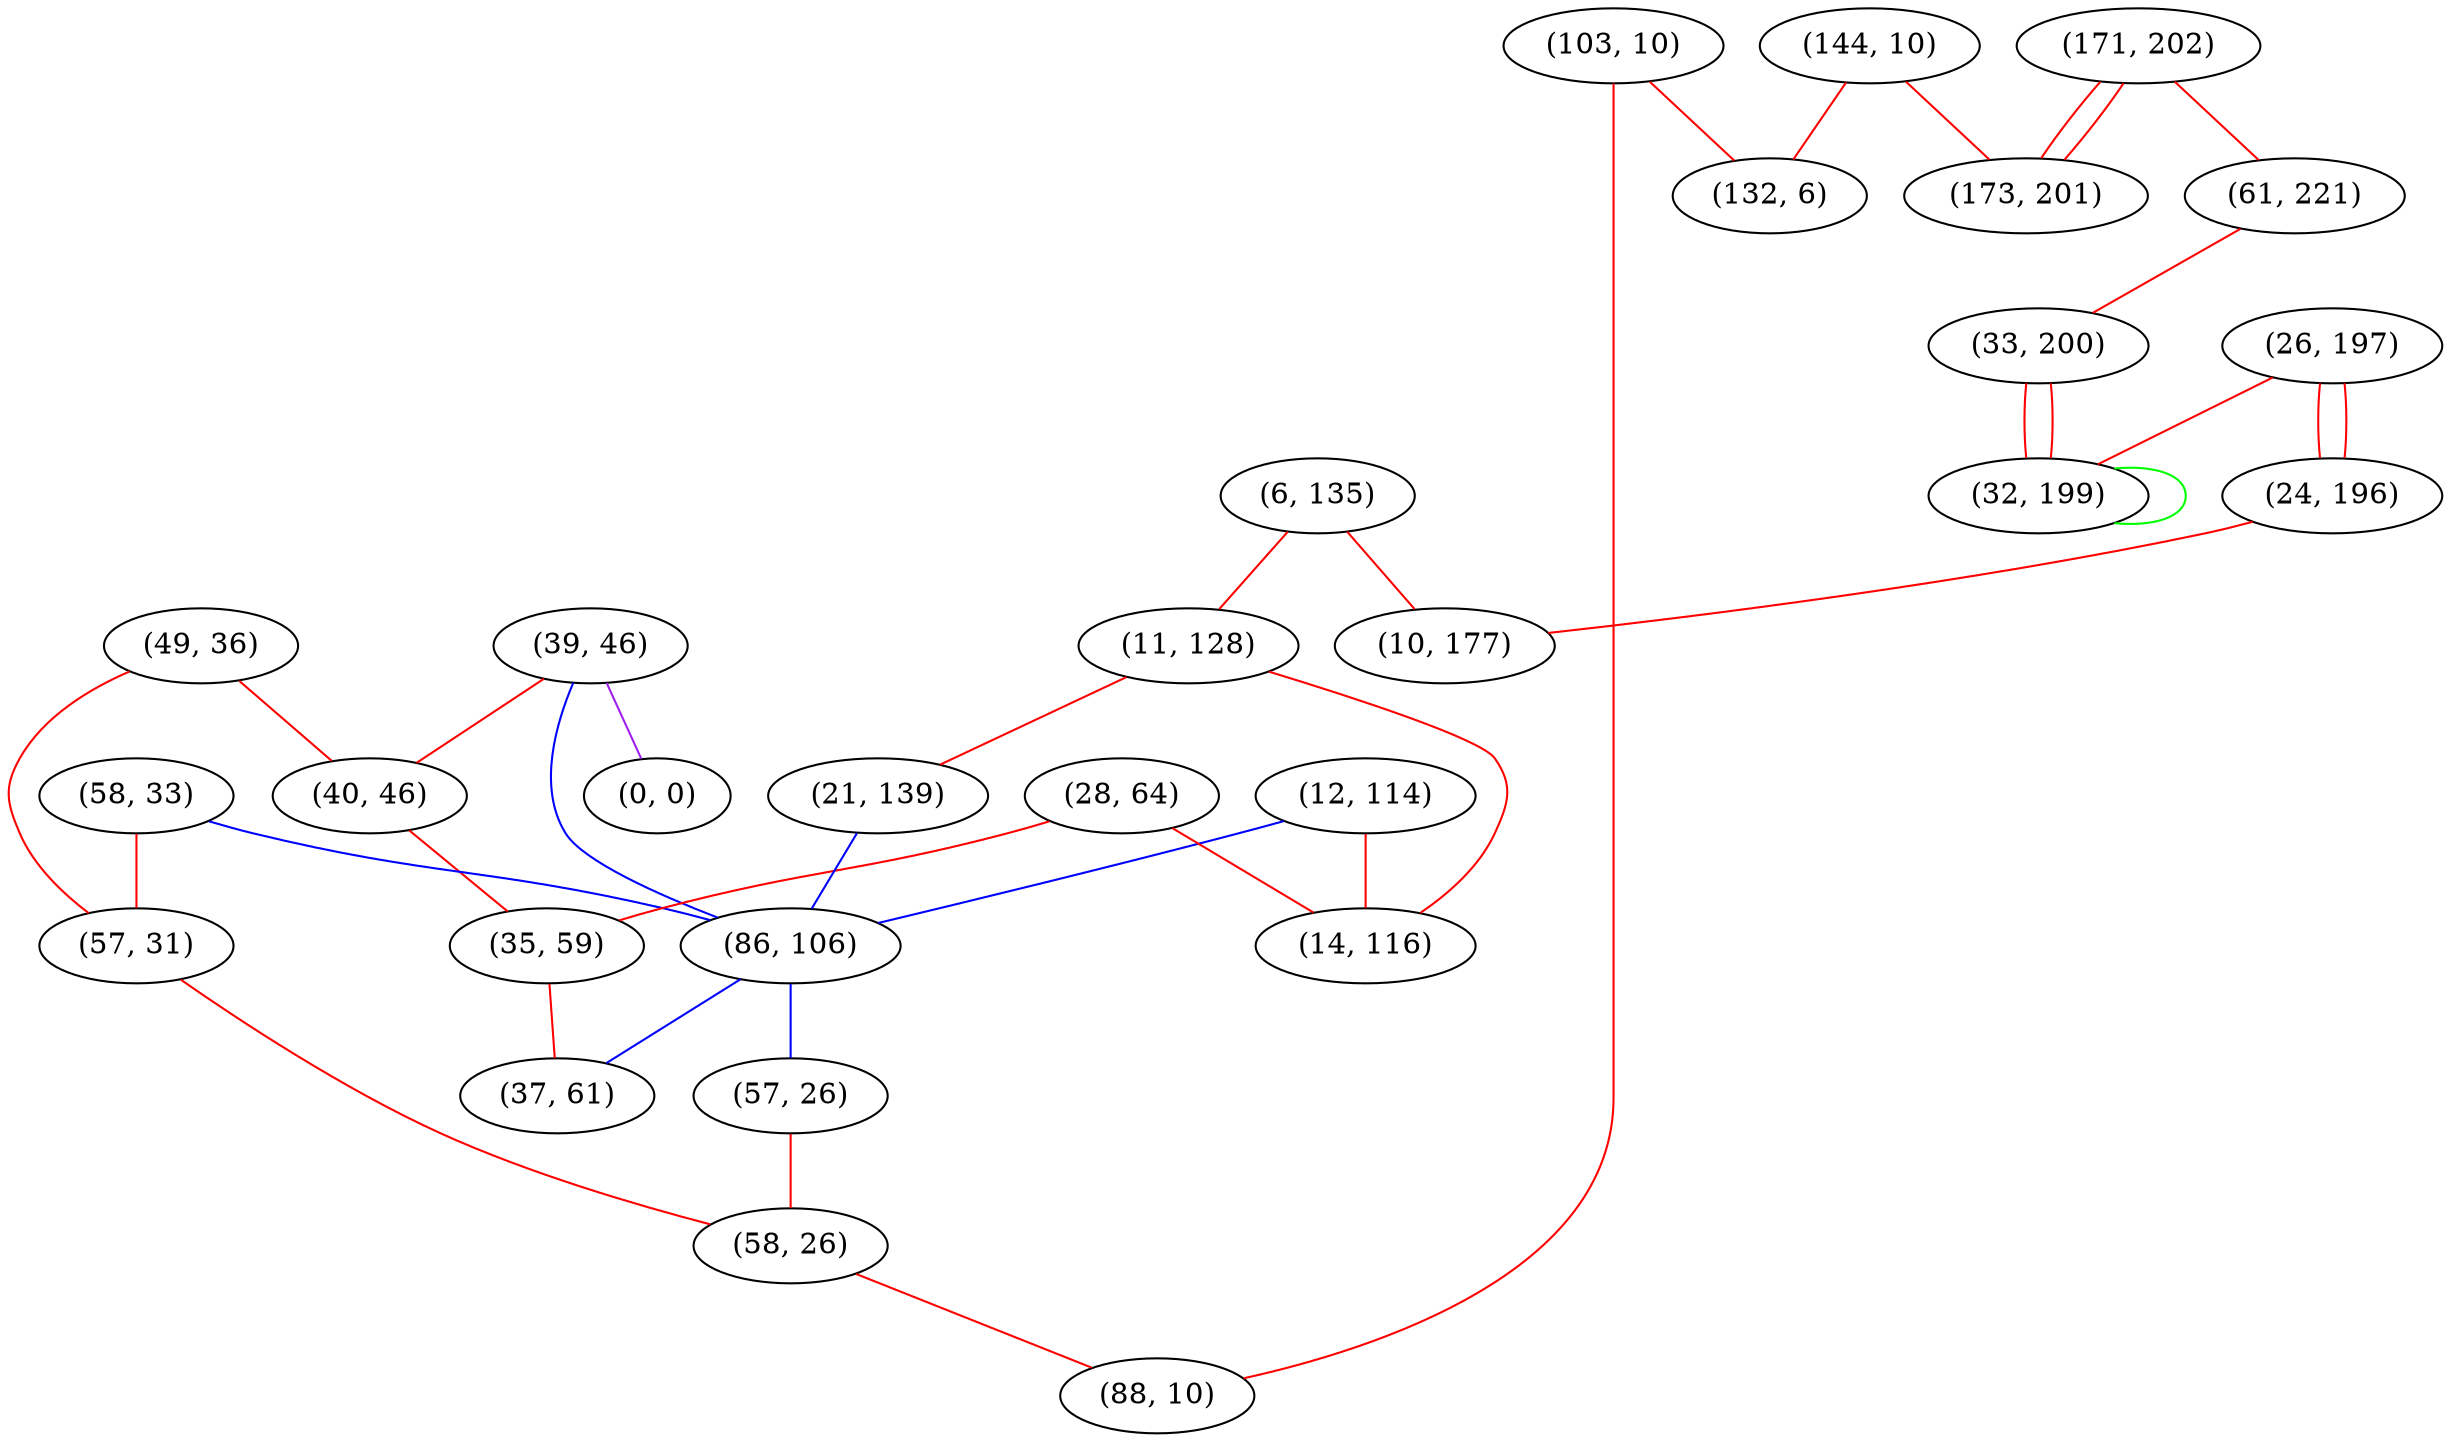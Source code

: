 graph "" {
"(39, 46)";
"(171, 202)";
"(103, 10)";
"(49, 36)";
"(40, 46)";
"(6, 135)";
"(144, 10)";
"(58, 33)";
"(57, 31)";
"(12, 114)";
"(26, 197)";
"(28, 64)";
"(35, 59)";
"(0, 0)";
"(61, 221)";
"(24, 196)";
"(11, 128)";
"(33, 200)";
"(21, 139)";
"(173, 201)";
"(86, 106)";
"(132, 6)";
"(57, 26)";
"(10, 177)";
"(58, 26)";
"(32, 199)";
"(37, 61)";
"(14, 116)";
"(88, 10)";
"(39, 46)" -- "(40, 46)"  [color=red, key=0, weight=1];
"(39, 46)" -- "(0, 0)"  [color=purple, key=0, weight=4];
"(39, 46)" -- "(86, 106)"  [color=blue, key=0, weight=3];
"(171, 202)" -- "(173, 201)"  [color=red, key=0, weight=1];
"(171, 202)" -- "(173, 201)"  [color=red, key=1, weight=1];
"(171, 202)" -- "(61, 221)"  [color=red, key=0, weight=1];
"(103, 10)" -- "(88, 10)"  [color=red, key=0, weight=1];
"(103, 10)" -- "(132, 6)"  [color=red, key=0, weight=1];
"(49, 36)" -- "(40, 46)"  [color=red, key=0, weight=1];
"(49, 36)" -- "(57, 31)"  [color=red, key=0, weight=1];
"(40, 46)" -- "(35, 59)"  [color=red, key=0, weight=1];
"(6, 135)" -- "(11, 128)"  [color=red, key=0, weight=1];
"(6, 135)" -- "(10, 177)"  [color=red, key=0, weight=1];
"(144, 10)" -- "(173, 201)"  [color=red, key=0, weight=1];
"(144, 10)" -- "(132, 6)"  [color=red, key=0, weight=1];
"(58, 33)" -- "(86, 106)"  [color=blue, key=0, weight=3];
"(58, 33)" -- "(57, 31)"  [color=red, key=0, weight=1];
"(57, 31)" -- "(58, 26)"  [color=red, key=0, weight=1];
"(12, 114)" -- "(14, 116)"  [color=red, key=0, weight=1];
"(12, 114)" -- "(86, 106)"  [color=blue, key=0, weight=3];
"(26, 197)" -- "(32, 199)"  [color=red, key=0, weight=1];
"(26, 197)" -- "(24, 196)"  [color=red, key=0, weight=1];
"(26, 197)" -- "(24, 196)"  [color=red, key=1, weight=1];
"(28, 64)" -- "(14, 116)"  [color=red, key=0, weight=1];
"(28, 64)" -- "(35, 59)"  [color=red, key=0, weight=1];
"(35, 59)" -- "(37, 61)"  [color=red, key=0, weight=1];
"(61, 221)" -- "(33, 200)"  [color=red, key=0, weight=1];
"(24, 196)" -- "(10, 177)"  [color=red, key=0, weight=1];
"(11, 128)" -- "(14, 116)"  [color=red, key=0, weight=1];
"(11, 128)" -- "(21, 139)"  [color=red, key=0, weight=1];
"(33, 200)" -- "(32, 199)"  [color=red, key=0, weight=1];
"(33, 200)" -- "(32, 199)"  [color=red, key=1, weight=1];
"(21, 139)" -- "(86, 106)"  [color=blue, key=0, weight=3];
"(86, 106)" -- "(57, 26)"  [color=blue, key=0, weight=3];
"(86, 106)" -- "(37, 61)"  [color=blue, key=0, weight=3];
"(57, 26)" -- "(58, 26)"  [color=red, key=0, weight=1];
"(58, 26)" -- "(88, 10)"  [color=red, key=0, weight=1];
"(32, 199)" -- "(32, 199)"  [color=green, key=0, weight=2];
}
